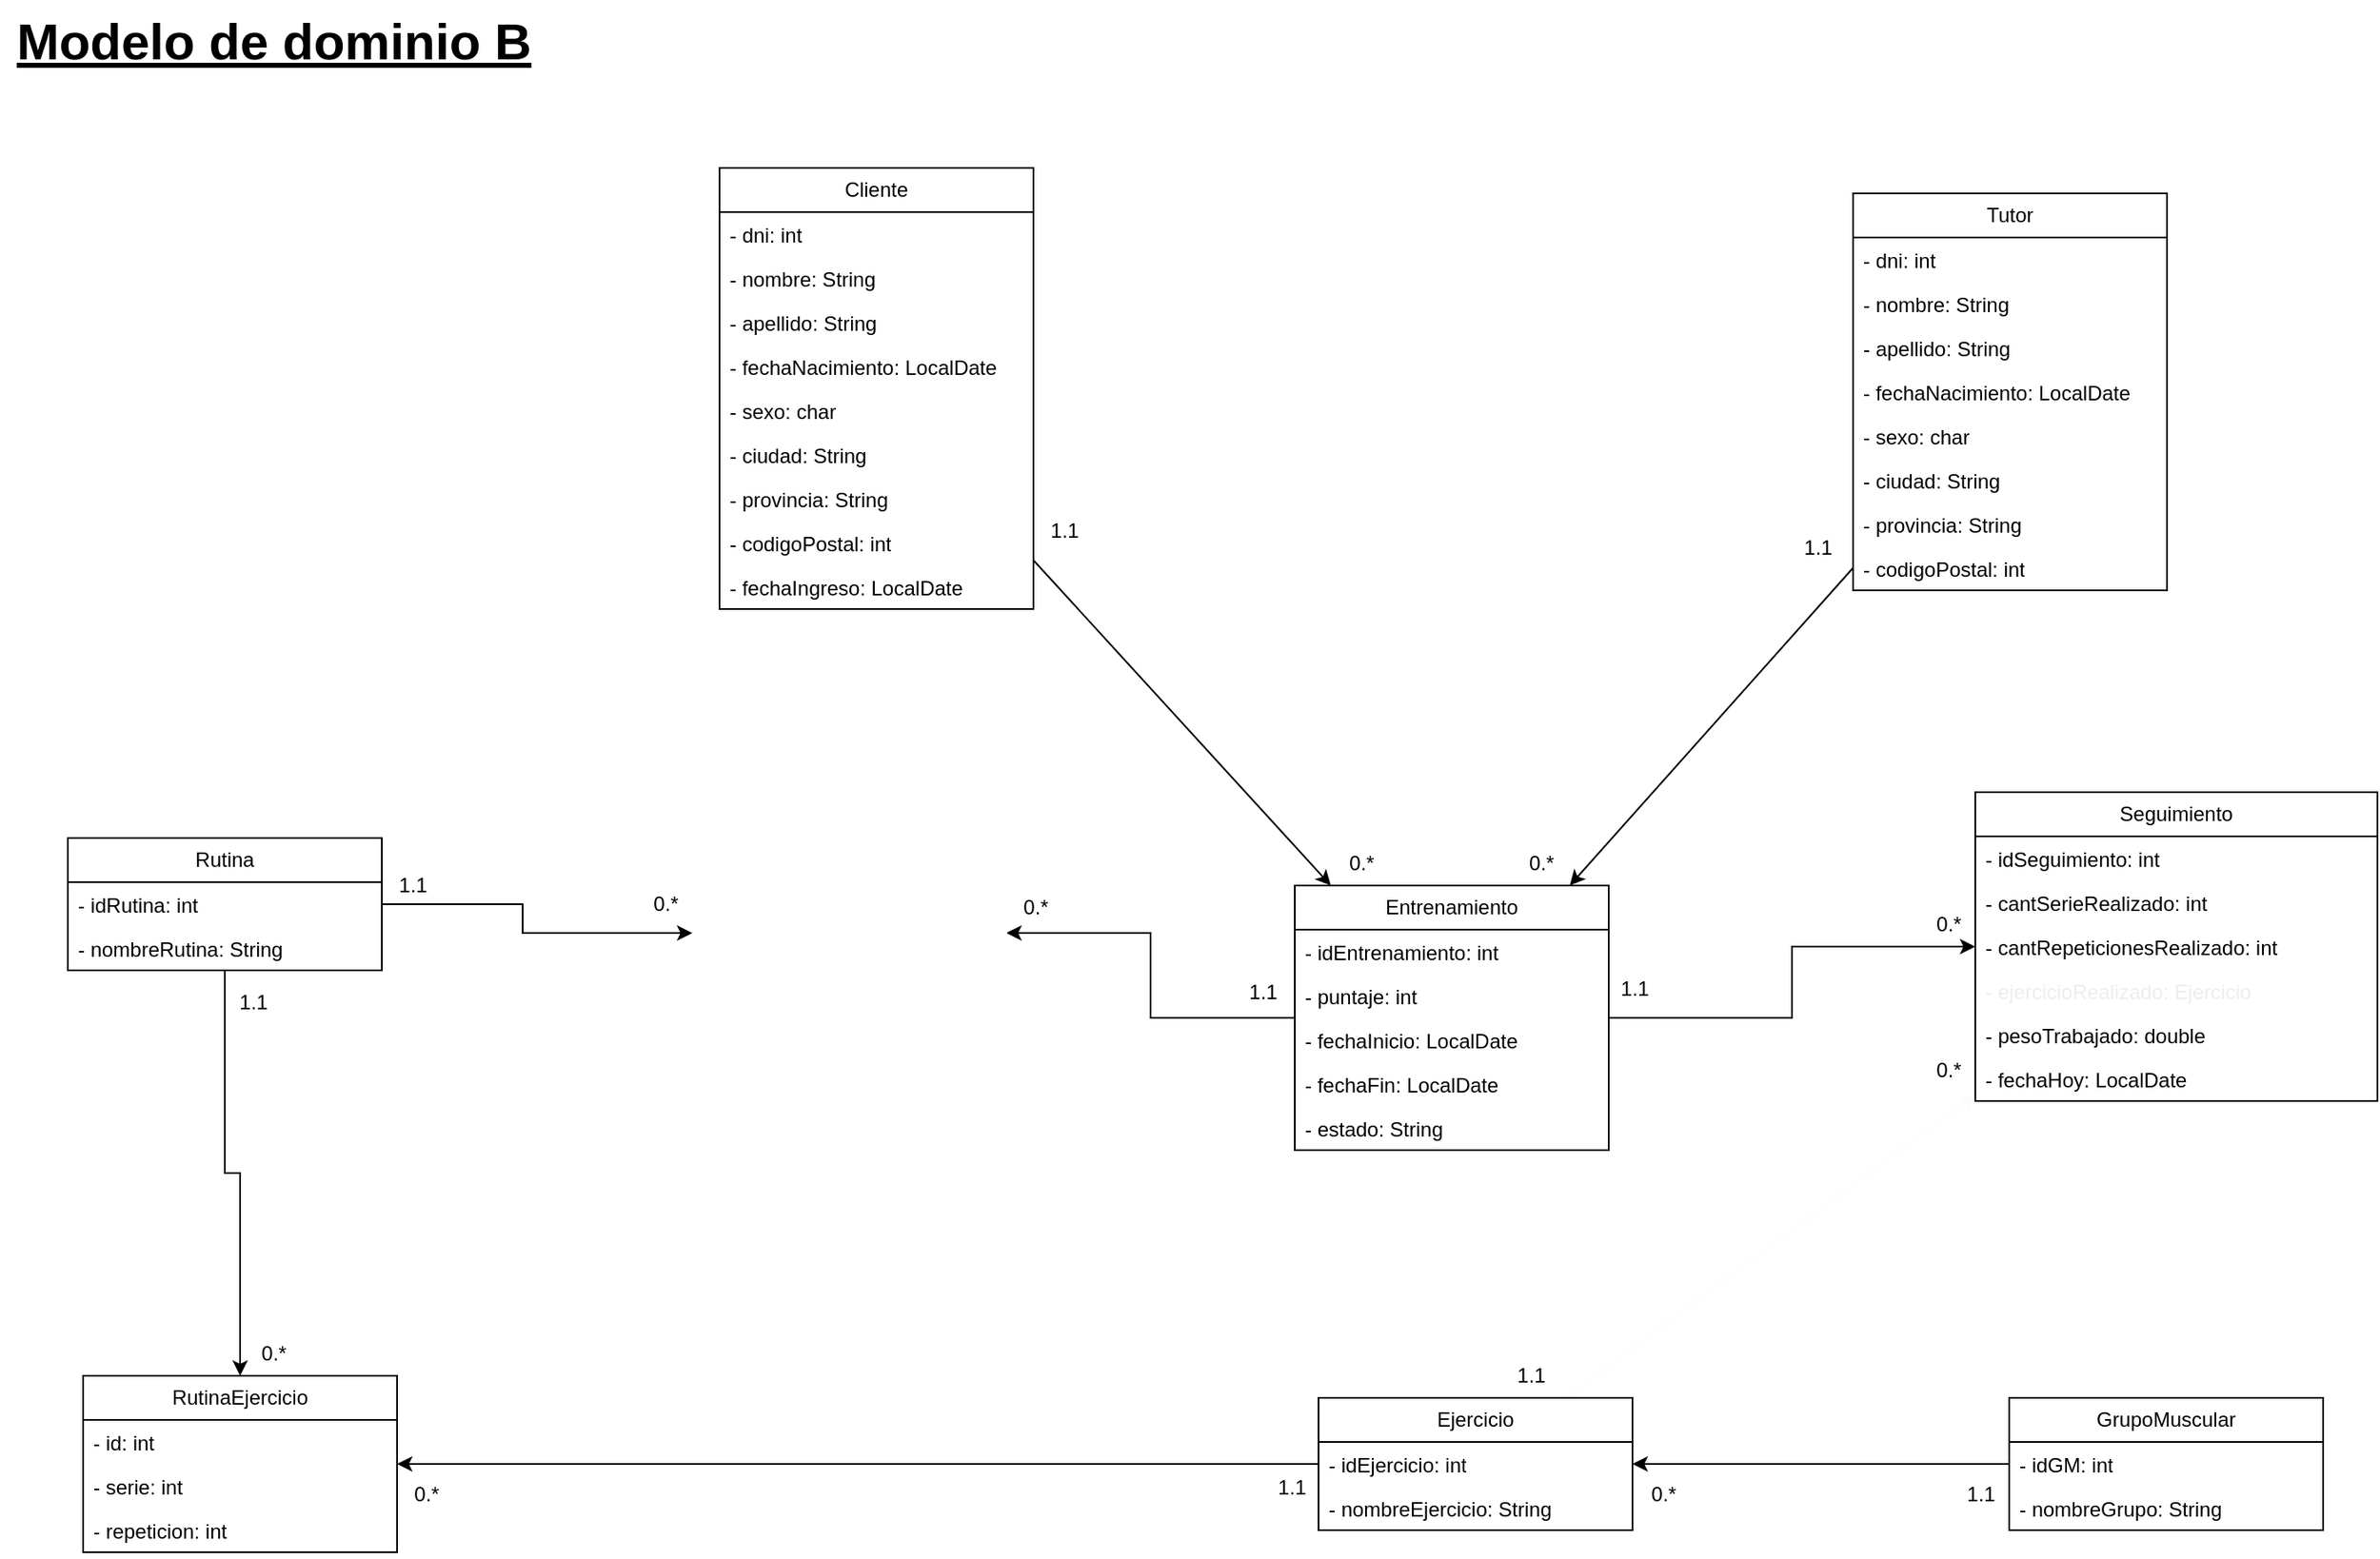 <mxfile version="26.1.1">
  <diagram name="Página-1" id="uYm8KpwdZIG9jLVjSLuZ">
    <mxGraphModel dx="2373" dy="1347" grid="0" gridSize="10" guides="1" tooltips="1" connect="1" arrows="1" fold="1" page="0" pageScale="1" pageWidth="827" pageHeight="1169" math="0" shadow="0">
      <root>
        <mxCell id="0" />
        <mxCell id="1" parent="0" />
        <mxCell id="9gXqiHf3MeNqP46Q4uKe-58" style="rounded=0;orthogonalLoop=1;jettySize=auto;html=1;fontFamily=Helvetica;fontSize=12;fontColor=default;" parent="1" source="9gXqiHf3MeNqP46Q4uKe-3" target="9gXqiHf3MeNqP46Q4uKe-44" edge="1">
          <mxGeometry relative="1" as="geometry" />
        </mxCell>
        <mxCell id="9gXqiHf3MeNqP46Q4uKe-3" value="Cliente" style="swimlane;fontStyle=0;childLayout=stackLayout;horizontal=1;startSize=26;fillColor=none;horizontalStack=0;resizeParent=1;resizeParentMax=0;resizeLast=0;collapsible=1;marginBottom=0;whiteSpace=wrap;html=1;" parent="1" vertex="1">
          <mxGeometry x="34" y="55" width="185" height="260" as="geometry">
            <mxRectangle x="343" y="163" width="95" height="26" as="alternateBounds" />
          </mxGeometry>
        </mxCell>
        <mxCell id="9gXqiHf3MeNqP46Q4uKe-4" value="- dni: int" style="text;strokeColor=none;fillColor=none;align=left;verticalAlign=top;spacingLeft=4;spacingRight=4;overflow=hidden;rotatable=0;points=[[0,0.5],[1,0.5]];portConstraint=eastwest;whiteSpace=wrap;html=1;" parent="9gXqiHf3MeNqP46Q4uKe-3" vertex="1">
          <mxGeometry y="26" width="185" height="26" as="geometry" />
        </mxCell>
        <mxCell id="9gXqiHf3MeNqP46Q4uKe-5" value="- nombre: String" style="text;strokeColor=none;fillColor=none;align=left;verticalAlign=top;spacingLeft=4;spacingRight=4;overflow=hidden;rotatable=0;points=[[0,0.5],[1,0.5]];portConstraint=eastwest;whiteSpace=wrap;html=1;" parent="9gXqiHf3MeNqP46Q4uKe-3" vertex="1">
          <mxGeometry y="52" width="185" height="26" as="geometry" />
        </mxCell>
        <mxCell id="9gXqiHf3MeNqP46Q4uKe-6" value="- apellido: String" style="text;strokeColor=none;fillColor=none;align=left;verticalAlign=top;spacingLeft=4;spacingRight=4;overflow=hidden;rotatable=0;points=[[0,0.5],[1,0.5]];portConstraint=eastwest;whiteSpace=wrap;html=1;" parent="9gXqiHf3MeNqP46Q4uKe-3" vertex="1">
          <mxGeometry y="78" width="185" height="26" as="geometry" />
        </mxCell>
        <mxCell id="9gXqiHf3MeNqP46Q4uKe-8" value="- fechaNacimiento: LocalDate" style="text;strokeColor=none;fillColor=none;align=left;verticalAlign=top;spacingLeft=4;spacingRight=4;overflow=hidden;rotatable=0;points=[[0,0.5],[1,0.5]];portConstraint=eastwest;whiteSpace=wrap;html=1;" parent="9gXqiHf3MeNqP46Q4uKe-3" vertex="1">
          <mxGeometry y="104" width="185" height="26" as="geometry" />
        </mxCell>
        <mxCell id="9gXqiHf3MeNqP46Q4uKe-9" value="- sexo: char" style="text;strokeColor=none;fillColor=none;align=left;verticalAlign=top;spacingLeft=4;spacingRight=4;overflow=hidden;rotatable=0;points=[[0,0.5],[1,0.5]];portConstraint=eastwest;whiteSpace=wrap;html=1;" parent="9gXqiHf3MeNqP46Q4uKe-3" vertex="1">
          <mxGeometry y="130" width="185" height="26" as="geometry" />
        </mxCell>
        <mxCell id="9gXqiHf3MeNqP46Q4uKe-10" value="- ciudad: String" style="text;strokeColor=none;fillColor=none;align=left;verticalAlign=top;spacingLeft=4;spacingRight=4;overflow=hidden;rotatable=0;points=[[0,0.5],[1,0.5]];portConstraint=eastwest;whiteSpace=wrap;html=1;" parent="9gXqiHf3MeNqP46Q4uKe-3" vertex="1">
          <mxGeometry y="156" width="185" height="26" as="geometry" />
        </mxCell>
        <mxCell id="9gXqiHf3MeNqP46Q4uKe-11" value="- provincia: String" style="text;strokeColor=none;fillColor=none;align=left;verticalAlign=top;spacingLeft=4;spacingRight=4;overflow=hidden;rotatable=0;points=[[0,0.5],[1,0.5]];portConstraint=eastwest;whiteSpace=wrap;html=1;" parent="9gXqiHf3MeNqP46Q4uKe-3" vertex="1">
          <mxGeometry y="182" width="185" height="26" as="geometry" />
        </mxCell>
        <mxCell id="9gXqiHf3MeNqP46Q4uKe-12" value="- codigoPostal: int" style="text;strokeColor=none;fillColor=none;align=left;verticalAlign=top;spacingLeft=4;spacingRight=4;overflow=hidden;rotatable=0;points=[[0,0.5],[1,0.5]];portConstraint=eastwest;whiteSpace=wrap;html=1;" parent="9gXqiHf3MeNqP46Q4uKe-3" vertex="1">
          <mxGeometry y="208" width="185" height="26" as="geometry" />
        </mxCell>
        <mxCell id="9gXqiHf3MeNqP46Q4uKe-13" value="- fechaIngreso: LocalDate" style="text;strokeColor=none;fillColor=none;align=left;verticalAlign=top;spacingLeft=4;spacingRight=4;overflow=hidden;rotatable=0;points=[[0,0.5],[1,0.5]];portConstraint=eastwest;whiteSpace=wrap;html=1;" parent="9gXqiHf3MeNqP46Q4uKe-3" vertex="1">
          <mxGeometry y="234" width="185" height="26" as="geometry" />
        </mxCell>
        <mxCell id="9gXqiHf3MeNqP46Q4uKe-59" style="rounded=0;orthogonalLoop=1;jettySize=auto;html=1;fontFamily=Helvetica;fontSize=12;fontColor=default;" parent="1" source="9gXqiHf3MeNqP46Q4uKe-14" target="9gXqiHf3MeNqP46Q4uKe-44" edge="1">
          <mxGeometry relative="1" as="geometry" />
        </mxCell>
        <mxCell id="9gXqiHf3MeNqP46Q4uKe-14" value="Tutor" style="swimlane;fontStyle=0;childLayout=stackLayout;horizontal=1;startSize=26;fillColor=none;horizontalStack=0;resizeParent=1;resizeParentMax=0;resizeLast=0;collapsible=1;marginBottom=0;whiteSpace=wrap;html=1;" parent="1" vertex="1">
          <mxGeometry x="702" y="70" width="185" height="234" as="geometry">
            <mxRectangle x="343" y="163" width="95" height="26" as="alternateBounds" />
          </mxGeometry>
        </mxCell>
        <mxCell id="9gXqiHf3MeNqP46Q4uKe-15" value="- dni: int" style="text;strokeColor=none;fillColor=none;align=left;verticalAlign=top;spacingLeft=4;spacingRight=4;overflow=hidden;rotatable=0;points=[[0,0.5],[1,0.5]];portConstraint=eastwest;whiteSpace=wrap;html=1;" parent="9gXqiHf3MeNqP46Q4uKe-14" vertex="1">
          <mxGeometry y="26" width="185" height="26" as="geometry" />
        </mxCell>
        <mxCell id="9gXqiHf3MeNqP46Q4uKe-16" value="- nombre: String" style="text;strokeColor=none;fillColor=none;align=left;verticalAlign=top;spacingLeft=4;spacingRight=4;overflow=hidden;rotatable=0;points=[[0,0.5],[1,0.5]];portConstraint=eastwest;whiteSpace=wrap;html=1;" parent="9gXqiHf3MeNqP46Q4uKe-14" vertex="1">
          <mxGeometry y="52" width="185" height="26" as="geometry" />
        </mxCell>
        <mxCell id="9gXqiHf3MeNqP46Q4uKe-17" value="- apellido: String" style="text;strokeColor=none;fillColor=none;align=left;verticalAlign=top;spacingLeft=4;spacingRight=4;overflow=hidden;rotatable=0;points=[[0,0.5],[1,0.5]];portConstraint=eastwest;whiteSpace=wrap;html=1;" parent="9gXqiHf3MeNqP46Q4uKe-14" vertex="1">
          <mxGeometry y="78" width="185" height="26" as="geometry" />
        </mxCell>
        <mxCell id="9gXqiHf3MeNqP46Q4uKe-18" value="- fechaNacimiento: LocalDate" style="text;strokeColor=none;fillColor=none;align=left;verticalAlign=top;spacingLeft=4;spacingRight=4;overflow=hidden;rotatable=0;points=[[0,0.5],[1,0.5]];portConstraint=eastwest;whiteSpace=wrap;html=1;" parent="9gXqiHf3MeNqP46Q4uKe-14" vertex="1">
          <mxGeometry y="104" width="185" height="26" as="geometry" />
        </mxCell>
        <mxCell id="9gXqiHf3MeNqP46Q4uKe-19" value="- sexo: char" style="text;strokeColor=none;fillColor=none;align=left;verticalAlign=top;spacingLeft=4;spacingRight=4;overflow=hidden;rotatable=0;points=[[0,0.5],[1,0.5]];portConstraint=eastwest;whiteSpace=wrap;html=1;" parent="9gXqiHf3MeNqP46Q4uKe-14" vertex="1">
          <mxGeometry y="130" width="185" height="26" as="geometry" />
        </mxCell>
        <mxCell id="9gXqiHf3MeNqP46Q4uKe-20" value="- ciudad: String" style="text;strokeColor=none;fillColor=none;align=left;verticalAlign=top;spacingLeft=4;spacingRight=4;overflow=hidden;rotatable=0;points=[[0,0.5],[1,0.5]];portConstraint=eastwest;whiteSpace=wrap;html=1;" parent="9gXqiHf3MeNqP46Q4uKe-14" vertex="1">
          <mxGeometry y="156" width="185" height="26" as="geometry" />
        </mxCell>
        <mxCell id="9gXqiHf3MeNqP46Q4uKe-21" value="- provincia: String" style="text;strokeColor=none;fillColor=none;align=left;verticalAlign=top;spacingLeft=4;spacingRight=4;overflow=hidden;rotatable=0;points=[[0,0.5],[1,0.5]];portConstraint=eastwest;whiteSpace=wrap;html=1;" parent="9gXqiHf3MeNqP46Q4uKe-14" vertex="1">
          <mxGeometry y="182" width="185" height="26" as="geometry" />
        </mxCell>
        <mxCell id="9gXqiHf3MeNqP46Q4uKe-22" value="- codigoPostal: int" style="text;strokeColor=none;fillColor=none;align=left;verticalAlign=top;spacingLeft=4;spacingRight=4;overflow=hidden;rotatable=0;points=[[0,0.5],[1,0.5]];portConstraint=eastwest;whiteSpace=wrap;html=1;" parent="9gXqiHf3MeNqP46Q4uKe-14" vertex="1">
          <mxGeometry y="208" width="185" height="26" as="geometry" />
        </mxCell>
        <mxCell id="9gXqiHf3MeNqP46Q4uKe-24" value="GrupoMuscular" style="swimlane;fontStyle=0;childLayout=stackLayout;horizontal=1;startSize=26;fillColor=none;horizontalStack=0;resizeParent=1;resizeParentMax=0;resizeLast=0;collapsible=1;marginBottom=0;whiteSpace=wrap;html=1;" parent="1" vertex="1">
          <mxGeometry x="794" y="780" width="185" height="78" as="geometry">
            <mxRectangle x="343" y="163" width="95" height="26" as="alternateBounds" />
          </mxGeometry>
        </mxCell>
        <mxCell id="9gXqiHf3MeNqP46Q4uKe-25" value="- idGM: int" style="text;strokeColor=none;fillColor=none;align=left;verticalAlign=top;spacingLeft=4;spacingRight=4;overflow=hidden;rotatable=0;points=[[0,0.5],[1,0.5]];portConstraint=eastwest;whiteSpace=wrap;html=1;" parent="9gXqiHf3MeNqP46Q4uKe-24" vertex="1">
          <mxGeometry y="26" width="185" height="26" as="geometry" />
        </mxCell>
        <mxCell id="9gXqiHf3MeNqP46Q4uKe-33" value="- nombreGrupo: String" style="text;strokeColor=none;fillColor=none;align=left;verticalAlign=top;spacingLeft=4;spacingRight=4;overflow=hidden;rotatable=0;points=[[0,0.5],[1,0.5]];portConstraint=eastwest;whiteSpace=wrap;html=1;" parent="9gXqiHf3MeNqP46Q4uKe-24" vertex="1">
          <mxGeometry y="52" width="185" height="26" as="geometry" />
        </mxCell>
        <mxCell id="9gXqiHf3MeNqP46Q4uKe-54" style="edgeStyle=orthogonalEdgeStyle;rounded=0;orthogonalLoop=1;jettySize=auto;html=1;fontFamily=Helvetica;fontSize=12;fontColor=default;" parent="1" source="9gXqiHf3MeNqP46Q4uKe-34" target="9gXqiHf3MeNqP46Q4uKe-37" edge="1">
          <mxGeometry relative="1" as="geometry" />
        </mxCell>
        <mxCell id="9gXqiHf3MeNqP46Q4uKe-74" style="rounded=0;orthogonalLoop=1;jettySize=auto;html=1;fontFamily=Helvetica;fontSize=12;fontColor=#FFFFFF;labelBorderColor=none;labelBackgroundColor=#000000;strokeColor=#FCFCFC;" parent="1" source="9gXqiHf3MeNqP46Q4uKe-34" target="9gXqiHf3MeNqP46Q4uKe-47" edge="1">
          <mxGeometry relative="1" as="geometry" />
        </mxCell>
        <mxCell id="9gXqiHf3MeNqP46Q4uKe-34" value="Ejercicio" style="swimlane;fontStyle=0;childLayout=stackLayout;horizontal=1;startSize=26;fillColor=none;horizontalStack=0;resizeParent=1;resizeParentMax=0;resizeLast=0;collapsible=1;marginBottom=0;whiteSpace=wrap;html=1;" parent="1" vertex="1">
          <mxGeometry x="387" y="780" width="185" height="78" as="geometry">
            <mxRectangle x="343" y="163" width="95" height="26" as="alternateBounds" />
          </mxGeometry>
        </mxCell>
        <mxCell id="9gXqiHf3MeNqP46Q4uKe-35" value="- idEjercicio: int" style="text;strokeColor=none;fillColor=none;align=left;verticalAlign=top;spacingLeft=4;spacingRight=4;overflow=hidden;rotatable=0;points=[[0,0.5],[1,0.5]];portConstraint=eastwest;whiteSpace=wrap;html=1;" parent="9gXqiHf3MeNqP46Q4uKe-34" vertex="1">
          <mxGeometry y="26" width="185" height="26" as="geometry" />
        </mxCell>
        <mxCell id="9gXqiHf3MeNqP46Q4uKe-36" value="- nombreEjercicio: String" style="text;strokeColor=none;fillColor=none;align=left;verticalAlign=top;spacingLeft=4;spacingRight=4;overflow=hidden;rotatable=0;points=[[0,0.5],[1,0.5]];portConstraint=eastwest;whiteSpace=wrap;html=1;" parent="9gXqiHf3MeNqP46Q4uKe-34" vertex="1">
          <mxGeometry y="52" width="185" height="26" as="geometry" />
        </mxCell>
        <mxCell id="9gXqiHf3MeNqP46Q4uKe-71" style="edgeStyle=orthogonalEdgeStyle;rounded=0;orthogonalLoop=1;jettySize=auto;html=1;fontFamily=Helvetica;fontSize=12;fontColor=default;" parent="1" source="9gXqiHf3MeNqP46Q4uKe-40" target="9gXqiHf3MeNqP46Q4uKe-37" edge="1">
          <mxGeometry relative="1" as="geometry" />
        </mxCell>
        <mxCell id="9gXqiHf3MeNqP46Q4uKe-57" style="edgeStyle=orthogonalEdgeStyle;rounded=0;orthogonalLoop=1;jettySize=auto;html=1;fontFamily=Helvetica;fontSize=12;fontColor=default;" parent="1" source="9gXqiHf3MeNqP46Q4uKe-44" target="9gXqiHf3MeNqP46Q4uKe-47" edge="1">
          <mxGeometry relative="1" as="geometry" />
        </mxCell>
        <mxCell id="OJ2SC-FBwLYeikazh7W0-20" style="edgeStyle=orthogonalEdgeStyle;rounded=0;orthogonalLoop=1;jettySize=auto;html=1;" parent="1" source="9gXqiHf3MeNqP46Q4uKe-44" target="OJ2SC-FBwLYeikazh7W0-15" edge="1">
          <mxGeometry relative="1" as="geometry" />
        </mxCell>
        <mxCell id="9gXqiHf3MeNqP46Q4uKe-44" value="Entrenamiento" style="swimlane;fontStyle=0;childLayout=stackLayout;horizontal=1;startSize=26;fillColor=none;horizontalStack=0;resizeParent=1;resizeParentMax=0;resizeLast=0;collapsible=1;marginBottom=0;whiteSpace=wrap;html=1;" parent="1" vertex="1">
          <mxGeometry x="373" y="478" width="185" height="156" as="geometry">
            <mxRectangle x="343" y="163" width="95" height="26" as="alternateBounds" />
          </mxGeometry>
        </mxCell>
        <mxCell id="9gXqiHf3MeNqP46Q4uKe-45" value="- idEntrenamiento: int" style="text;strokeColor=none;fillColor=none;align=left;verticalAlign=top;spacingLeft=4;spacingRight=4;overflow=hidden;rotatable=0;points=[[0,0.5],[1,0.5]];portConstraint=eastwest;whiteSpace=wrap;html=1;" parent="9gXqiHf3MeNqP46Q4uKe-44" vertex="1">
          <mxGeometry y="26" width="185" height="26" as="geometry" />
        </mxCell>
        <mxCell id="9gXqiHf3MeNqP46Q4uKe-46" value="- puntaje: int" style="text;strokeColor=none;fillColor=none;align=left;verticalAlign=top;spacingLeft=4;spacingRight=4;overflow=hidden;rotatable=0;points=[[0,0.5],[1,0.5]];portConstraint=eastwest;whiteSpace=wrap;html=1;" parent="9gXqiHf3MeNqP46Q4uKe-44" vertex="1">
          <mxGeometry y="52" width="185" height="26" as="geometry" />
        </mxCell>
        <mxCell id="9gXqiHf3MeNqP46Q4uKe-51" value="- fechaInicio: LocalDate" style="text;strokeColor=none;fillColor=none;align=left;verticalAlign=top;spacingLeft=4;spacingRight=4;overflow=hidden;rotatable=0;points=[[0,0.5],[1,0.5]];portConstraint=eastwest;whiteSpace=wrap;html=1;" parent="9gXqiHf3MeNqP46Q4uKe-44" vertex="1">
          <mxGeometry y="78" width="185" height="26" as="geometry" />
        </mxCell>
        <mxCell id="9gXqiHf3MeNqP46Q4uKe-52" value="- fechaFin: LocalDate" style="text;strokeColor=none;fillColor=none;align=left;verticalAlign=top;spacingLeft=4;spacingRight=4;overflow=hidden;rotatable=0;points=[[0,0.5],[1,0.5]];portConstraint=eastwest;whiteSpace=wrap;html=1;" parent="9gXqiHf3MeNqP46Q4uKe-44" vertex="1">
          <mxGeometry y="104" width="185" height="26" as="geometry" />
        </mxCell>
        <mxCell id="0IgpKpRzDyj79qx_e2yP-1" value="- estado: String" style="text;strokeColor=none;fillColor=none;align=left;verticalAlign=top;spacingLeft=4;spacingRight=4;overflow=hidden;rotatable=0;points=[[0,0.5],[1,0.5]];portConstraint=eastwest;whiteSpace=wrap;html=1;" parent="9gXqiHf3MeNqP46Q4uKe-44" vertex="1">
          <mxGeometry y="130" width="185" height="26" as="geometry" />
        </mxCell>
        <mxCell id="9gXqiHf3MeNqP46Q4uKe-47" value="Seguimiento" style="swimlane;fontStyle=0;childLayout=stackLayout;horizontal=1;startSize=26;fillColor=none;horizontalStack=0;resizeParent=1;resizeParentMax=0;resizeLast=0;collapsible=1;marginBottom=0;whiteSpace=wrap;html=1;" parent="1" vertex="1">
          <mxGeometry x="774" y="423" width="237" height="182" as="geometry">
            <mxRectangle x="343" y="163" width="95" height="26" as="alternateBounds" />
          </mxGeometry>
        </mxCell>
        <mxCell id="9gXqiHf3MeNqP46Q4uKe-48" value="- idSeguimiento: int" style="text;strokeColor=none;fillColor=none;align=left;verticalAlign=top;spacingLeft=4;spacingRight=4;overflow=hidden;rotatable=0;points=[[0,0.5],[1,0.5]];portConstraint=eastwest;whiteSpace=wrap;html=1;" parent="9gXqiHf3MeNqP46Q4uKe-47" vertex="1">
          <mxGeometry y="26" width="237" height="26" as="geometry" />
        </mxCell>
        <mxCell id="9gXqiHf3MeNqP46Q4uKe-49" value="- cantSerieRealizado: int" style="text;strokeColor=none;fillColor=none;align=left;verticalAlign=top;spacingLeft=4;spacingRight=4;overflow=hidden;rotatable=0;points=[[0,0.5],[1,0.5]];portConstraint=eastwest;whiteSpace=wrap;html=1;" parent="9gXqiHf3MeNqP46Q4uKe-47" vertex="1">
          <mxGeometry y="52" width="237" height="26" as="geometry" />
        </mxCell>
        <mxCell id="9gXqiHf3MeNqP46Q4uKe-64" value="- cantRepeticionesRealizado: int" style="text;strokeColor=none;fillColor=none;align=left;verticalAlign=top;spacingLeft=4;spacingRight=4;overflow=hidden;rotatable=0;points=[[0,0.5],[1,0.5]];portConstraint=eastwest;whiteSpace=wrap;html=1;" parent="9gXqiHf3MeNqP46Q4uKe-47" vertex="1">
          <mxGeometry y="78" width="237" height="26" as="geometry" />
        </mxCell>
        <mxCell id="9gXqiHf3MeNqP46Q4uKe-65" value="&lt;font style=&quot;color: rgb(237, 237, 237);&quot;&gt;- ejercicioRealizado: Ejercicio&lt;/font&gt;" style="text;strokeColor=none;fillColor=none;align=left;verticalAlign=top;spacingLeft=4;spacingRight=4;overflow=hidden;rotatable=0;points=[[0,0.5],[1,0.5]];portConstraint=eastwest;whiteSpace=wrap;html=1;fontColor=#CC6600;" parent="9gXqiHf3MeNqP46Q4uKe-47" vertex="1">
          <mxGeometry y="104" width="237" height="26" as="geometry" />
        </mxCell>
        <mxCell id="9gXqiHf3MeNqP46Q4uKe-66" value="- pesoTrabajado: double" style="text;strokeColor=none;fillColor=none;align=left;verticalAlign=top;spacingLeft=4;spacingRight=4;overflow=hidden;rotatable=0;points=[[0,0.5],[1,0.5]];portConstraint=eastwest;whiteSpace=wrap;html=1;" parent="9gXqiHf3MeNqP46Q4uKe-47" vertex="1">
          <mxGeometry y="130" width="237" height="26" as="geometry" />
        </mxCell>
        <mxCell id="9gXqiHf3MeNqP46Q4uKe-67" value="- fechaHoy: LocalDate" style="text;strokeColor=none;fillColor=none;align=left;verticalAlign=top;spacingLeft=4;spacingRight=4;overflow=hidden;rotatable=0;points=[[0,0.5],[1,0.5]];portConstraint=eastwest;whiteSpace=wrap;html=1;" parent="9gXqiHf3MeNqP46Q4uKe-47" vertex="1">
          <mxGeometry y="156" width="237" height="26" as="geometry" />
        </mxCell>
        <mxCell id="9gXqiHf3MeNqP46Q4uKe-53" style="edgeStyle=orthogonalEdgeStyle;rounded=0;orthogonalLoop=1;jettySize=auto;html=1;fontFamily=Helvetica;fontSize=12;fontColor=default;" parent="1" source="9gXqiHf3MeNqP46Q4uKe-25" target="9gXqiHf3MeNqP46Q4uKe-34" edge="1">
          <mxGeometry relative="1" as="geometry" />
        </mxCell>
        <mxCell id="OJ2SC-FBwLYeikazh7W0-1" value="&lt;font style=&quot;font-size: 30px;&quot;&gt;&lt;b&gt;&lt;u&gt;Modelo de dominio B&lt;/u&gt;&lt;/b&gt;&lt;/font&gt;" style="text;html=1;align=center;verticalAlign=middle;resizable=0;points=[];autosize=1;strokeColor=none;fillColor=none;" parent="1" vertex="1">
          <mxGeometry x="-390" y="-44" width="321" height="48" as="geometry" />
        </mxCell>
        <mxCell id="OJ2SC-FBwLYeikazh7W0-3" value="1.1" style="text;html=1;align=center;verticalAlign=middle;resizable=0;points=[];autosize=1;strokeColor=none;fillColor=none;" parent="1" vertex="1">
          <mxGeometry x="759" y="824" width="35" height="26" as="geometry" />
        </mxCell>
        <mxCell id="OJ2SC-FBwLYeikazh7W0-4" value="0.*" style="text;html=1;align=center;verticalAlign=middle;resizable=0;points=[];autosize=1;strokeColor=none;fillColor=none;" parent="1" vertex="1">
          <mxGeometry x="573" y="824" width="33" height="26" as="geometry" />
        </mxCell>
        <mxCell id="OJ2SC-FBwLYeikazh7W0-5" value="1.1" style="text;html=1;align=center;verticalAlign=middle;resizable=0;points=[];autosize=1;strokeColor=none;fillColor=none;" parent="1" vertex="1">
          <mxGeometry x="353" y="820" width="35" height="26" as="geometry" />
        </mxCell>
        <mxCell id="OJ2SC-FBwLYeikazh7W0-6" value="0.*" style="text;html=1;align=center;verticalAlign=middle;resizable=0;points=[];autosize=1;strokeColor=none;fillColor=none;" parent="1" vertex="1">
          <mxGeometry x="-156" y="824" width="33" height="26" as="geometry" />
        </mxCell>
        <mxCell id="OJ2SC-FBwLYeikazh7W0-7" value="0.*" style="text;html=1;align=center;verticalAlign=middle;resizable=0;points=[];autosize=1;strokeColor=none;fillColor=none;" parent="1" vertex="1">
          <mxGeometry x="-246" y="741" width="33" height="26" as="geometry" />
        </mxCell>
        <mxCell id="OJ2SC-FBwLYeikazh7W0-9" value="1.1" style="text;html=1;align=center;verticalAlign=middle;resizable=0;points=[];autosize=1;strokeColor=none;fillColor=none;" parent="1" vertex="1">
          <mxGeometry x="219" y="256" width="35" height="26" as="geometry" />
        </mxCell>
        <mxCell id="OJ2SC-FBwLYeikazh7W0-10" value="0.*" style="text;html=1;align=center;verticalAlign=middle;resizable=0;points=[];autosize=1;strokeColor=none;fillColor=none;" parent="1" vertex="1">
          <mxGeometry x="395" y="452" width="33" height="26" as="geometry" />
        </mxCell>
        <mxCell id="OJ2SC-FBwLYeikazh7W0-15" value="&lt;font style=&quot;color: rgb(255, 255, 255);&quot;&gt;RutinaEntrenamiento&lt;/font&gt;" style="swimlane;fontStyle=0;childLayout=stackLayout;horizontal=1;startSize=26;fillColor=none;horizontalStack=0;resizeParent=1;resizeParentMax=0;resizeLast=0;collapsible=1;marginBottom=0;whiteSpace=wrap;html=1;strokeColor=#FFFFFF;" parent="1" vertex="1">
          <mxGeometry x="18" y="480" width="185" height="52" as="geometry">
            <mxRectangle x="343" y="163" width="95" height="26" as="alternateBounds" />
          </mxGeometry>
        </mxCell>
        <mxCell id="OJ2SC-FBwLYeikazh7W0-16" value="&lt;font style=&quot;color: rgb(255, 255, 255);&quot;&gt;- idRE: int&lt;/font&gt;" style="text;strokeColor=none;fillColor=none;align=left;verticalAlign=top;spacingLeft=4;spacingRight=4;overflow=hidden;rotatable=0;points=[[0,0.5],[1,0.5]];portConstraint=eastwest;whiteSpace=wrap;html=1;" parent="OJ2SC-FBwLYeikazh7W0-15" vertex="1">
          <mxGeometry y="26" width="185" height="26" as="geometry" />
        </mxCell>
        <mxCell id="OJ2SC-FBwLYeikazh7W0-11" value="1.1" style="text;html=1;align=center;verticalAlign=middle;resizable=0;points=[];autosize=1;strokeColor=none;fillColor=none;" parent="1" vertex="1">
          <mxGeometry x="-165" y="465" width="35" height="26" as="geometry" />
        </mxCell>
        <mxCell id="OJ2SC-FBwLYeikazh7W0-19" style="edgeStyle=orthogonalEdgeStyle;rounded=0;orthogonalLoop=1;jettySize=auto;html=1;" parent="1" source="9gXqiHf3MeNqP46Q4uKe-40" target="OJ2SC-FBwLYeikazh7W0-15" edge="1">
          <mxGeometry relative="1" as="geometry">
            <Array as="points">
              <mxPoint x="-82" y="489" />
              <mxPoint x="-82" y="506" />
            </Array>
          </mxGeometry>
        </mxCell>
        <mxCell id="9gXqiHf3MeNqP46Q4uKe-40" value="Rutina" style="swimlane;fontStyle=0;childLayout=stackLayout;horizontal=1;startSize=26;fillColor=none;horizontalStack=0;resizeParent=1;resizeParentMax=0;resizeLast=0;collapsible=1;marginBottom=0;whiteSpace=wrap;html=1;" parent="1" vertex="1">
          <mxGeometry x="-350" y="450" width="185" height="78" as="geometry">
            <mxRectangle x="343" y="163" width="95" height="26" as="alternateBounds" />
          </mxGeometry>
        </mxCell>
        <mxCell id="9gXqiHf3MeNqP46Q4uKe-41" value="- idRutina: int" style="text;strokeColor=none;fillColor=none;align=left;verticalAlign=top;spacingLeft=4;spacingRight=4;overflow=hidden;rotatable=0;points=[[0,0.5],[1,0.5]];portConstraint=eastwest;whiteSpace=wrap;html=1;" parent="9gXqiHf3MeNqP46Q4uKe-40" vertex="1">
          <mxGeometry y="26" width="185" height="26" as="geometry" />
        </mxCell>
        <mxCell id="9gXqiHf3MeNqP46Q4uKe-42" value="- nombreRutina: String" style="text;strokeColor=none;fillColor=none;align=left;verticalAlign=top;spacingLeft=4;spacingRight=4;overflow=hidden;rotatable=0;points=[[0,0.5],[1,0.5]];portConstraint=eastwest;whiteSpace=wrap;html=1;" parent="9gXqiHf3MeNqP46Q4uKe-40" vertex="1">
          <mxGeometry y="52" width="185" height="26" as="geometry" />
        </mxCell>
        <mxCell id="9gXqiHf3MeNqP46Q4uKe-37" value="RutinaEjercicio" style="swimlane;fontStyle=0;childLayout=stackLayout;horizontal=1;startSize=26;fillColor=none;horizontalStack=0;resizeParent=1;resizeParentMax=0;resizeLast=0;collapsible=1;marginBottom=0;whiteSpace=wrap;html=1;" parent="1" vertex="1">
          <mxGeometry x="-341" y="767" width="185" height="104" as="geometry">
            <mxRectangle x="343" y="163" width="95" height="26" as="alternateBounds" />
          </mxGeometry>
        </mxCell>
        <mxCell id="9gXqiHf3MeNqP46Q4uKe-38" value="- id: int" style="text;strokeColor=none;fillColor=none;align=left;verticalAlign=top;spacingLeft=4;spacingRight=4;overflow=hidden;rotatable=0;points=[[0,0.5],[1,0.5]];portConstraint=eastwest;whiteSpace=wrap;html=1;" parent="9gXqiHf3MeNqP46Q4uKe-37" vertex="1">
          <mxGeometry y="26" width="185" height="26" as="geometry" />
        </mxCell>
        <mxCell id="9gXqiHf3MeNqP46Q4uKe-39" value="- serie: int" style="text;strokeColor=none;fillColor=none;align=left;verticalAlign=top;spacingLeft=4;spacingRight=4;overflow=hidden;rotatable=0;points=[[0,0.5],[1,0.5]];portConstraint=eastwest;whiteSpace=wrap;html=1;" parent="9gXqiHf3MeNqP46Q4uKe-37" vertex="1">
          <mxGeometry y="52" width="185" height="26" as="geometry" />
        </mxCell>
        <mxCell id="9gXqiHf3MeNqP46Q4uKe-43" value="- repeticion: int" style="text;strokeColor=none;fillColor=none;align=left;verticalAlign=top;spacingLeft=4;spacingRight=4;overflow=hidden;rotatable=0;points=[[0,0.5],[1,0.5]];portConstraint=eastwest;whiteSpace=wrap;html=1;" parent="9gXqiHf3MeNqP46Q4uKe-37" vertex="1">
          <mxGeometry y="78" width="185" height="26" as="geometry" />
        </mxCell>
        <mxCell id="OJ2SC-FBwLYeikazh7W0-8" value="1.1" style="text;html=1;align=center;verticalAlign=middle;resizable=0;points=[];autosize=1;strokeColor=none;fillColor=none;" parent="1" vertex="1">
          <mxGeometry x="-259" y="534" width="35" height="26" as="geometry" />
        </mxCell>
        <mxCell id="OJ2SC-FBwLYeikazh7W0-22" value="1.1" style="text;html=1;align=center;verticalAlign=middle;resizable=0;points=[];autosize=1;strokeColor=none;fillColor=none;" parent="1" vertex="1">
          <mxGeometry x="336" y="528" width="35" height="26" as="geometry" />
        </mxCell>
        <mxCell id="OJ2SC-FBwLYeikazh7W0-23" value="0.*" style="text;html=1;align=center;verticalAlign=middle;resizable=0;points=[];autosize=1;strokeColor=none;fillColor=none;" parent="1" vertex="1">
          <mxGeometry x="-15" y="476" width="33" height="26" as="geometry" />
        </mxCell>
        <mxCell id="OJ2SC-FBwLYeikazh7W0-24" value="0.*" style="text;html=1;align=center;verticalAlign=middle;resizable=0;points=[];autosize=1;strokeColor=none;fillColor=none;" parent="1" vertex="1">
          <mxGeometry x="203" y="478" width="33" height="26" as="geometry" />
        </mxCell>
        <mxCell id="9_xV0b394v4-O5NSbOsO-2" value="1.1" style="text;html=1;align=center;verticalAlign=middle;resizable=0;points=[];autosize=1;strokeColor=none;fillColor=none;" parent="1" vertex="1">
          <mxGeometry x="663" y="266" width="35" height="26" as="geometry" />
        </mxCell>
        <mxCell id="9_xV0b394v4-O5NSbOsO-3" value="0.*" style="text;html=1;align=center;verticalAlign=middle;resizable=0;points=[];autosize=1;strokeColor=none;fillColor=none;" parent="1" vertex="1">
          <mxGeometry x="501" y="452" width="33" height="26" as="geometry" />
        </mxCell>
        <mxCell id="vP1RLw5pJsEbiFwS-OiT-1" value="1.1" style="text;html=1;align=center;verticalAlign=middle;resizable=0;points=[];autosize=1;strokeColor=none;fillColor=none;" parent="1" vertex="1">
          <mxGeometry x="555" y="526" width="35" height="26" as="geometry" />
        </mxCell>
        <mxCell id="vP1RLw5pJsEbiFwS-OiT-2" value="0.*" style="text;html=1;align=center;verticalAlign=middle;resizable=0;points=[];autosize=1;strokeColor=none;fillColor=none;" parent="1" vertex="1">
          <mxGeometry x="741" y="488" width="33" height="26" as="geometry" />
        </mxCell>
        <mxCell id="uFDf0EuZFttMtLWDakx4-1" value="1.1" style="text;html=1;align=center;verticalAlign=middle;resizable=0;points=[];autosize=1;strokeColor=none;fillColor=none;" parent="1" vertex="1">
          <mxGeometry x="494" y="754" width="35" height="26" as="geometry" />
        </mxCell>
        <mxCell id="uFDf0EuZFttMtLWDakx4-2" value="0.*" style="text;html=1;align=center;verticalAlign=middle;resizable=0;points=[];autosize=1;strokeColor=none;fillColor=none;" parent="1" vertex="1">
          <mxGeometry x="741" y="574" width="33" height="26" as="geometry" />
        </mxCell>
      </root>
    </mxGraphModel>
  </diagram>
</mxfile>
